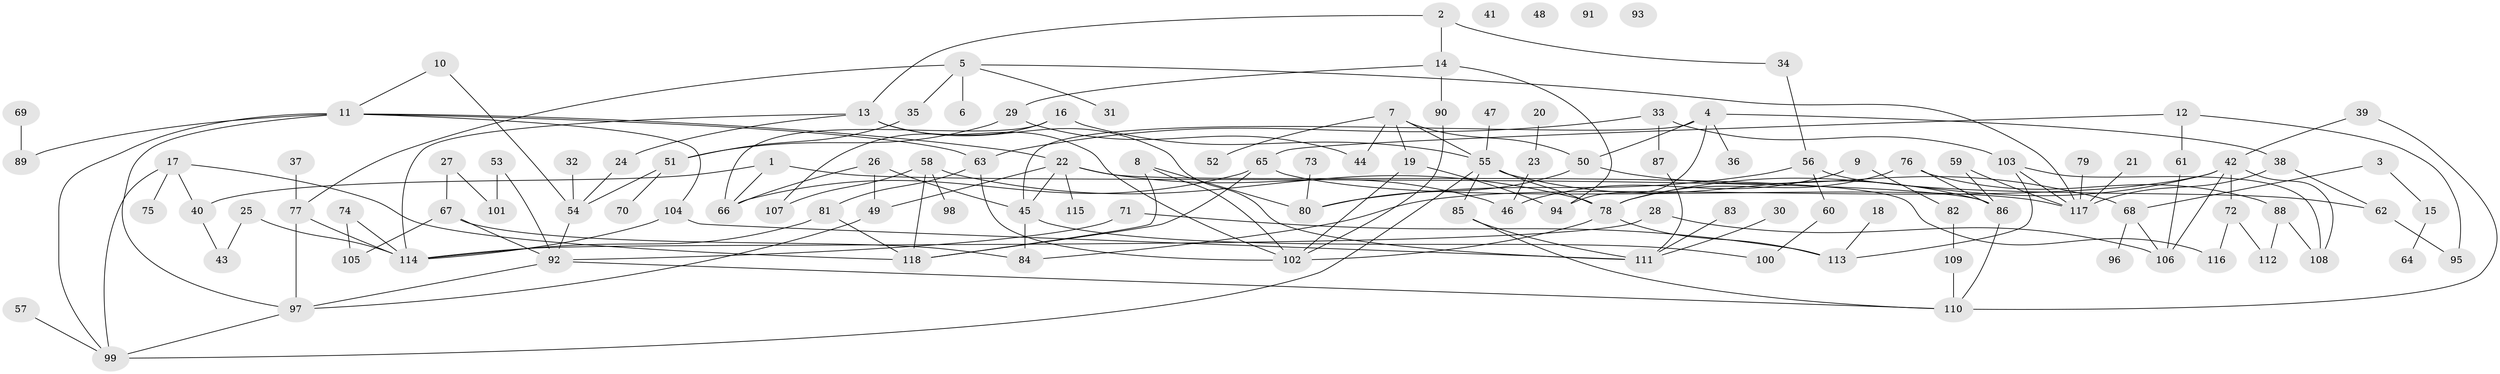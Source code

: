// Generated by graph-tools (version 1.1) at 2025/49/03/09/25 03:49:14]
// undirected, 118 vertices, 169 edges
graph export_dot {
graph [start="1"]
  node [color=gray90,style=filled];
  1;
  2;
  3;
  4;
  5;
  6;
  7;
  8;
  9;
  10;
  11;
  12;
  13;
  14;
  15;
  16;
  17;
  18;
  19;
  20;
  21;
  22;
  23;
  24;
  25;
  26;
  27;
  28;
  29;
  30;
  31;
  32;
  33;
  34;
  35;
  36;
  37;
  38;
  39;
  40;
  41;
  42;
  43;
  44;
  45;
  46;
  47;
  48;
  49;
  50;
  51;
  52;
  53;
  54;
  55;
  56;
  57;
  58;
  59;
  60;
  61;
  62;
  63;
  64;
  65;
  66;
  67;
  68;
  69;
  70;
  71;
  72;
  73;
  74;
  75;
  76;
  77;
  78;
  79;
  80;
  81;
  82;
  83;
  84;
  85;
  86;
  87;
  88;
  89;
  90;
  91;
  92;
  93;
  94;
  95;
  96;
  97;
  98;
  99;
  100;
  101;
  102;
  103;
  104;
  105;
  106;
  107;
  108;
  109;
  110;
  111;
  112;
  113;
  114;
  115;
  116;
  117;
  118;
  1 -- 40;
  1 -- 66;
  1 -- 86;
  2 -- 13;
  2 -- 14;
  2 -- 34;
  3 -- 15;
  3 -- 68;
  4 -- 36;
  4 -- 38;
  4 -- 45;
  4 -- 50;
  4 -- 94;
  5 -- 6;
  5 -- 31;
  5 -- 35;
  5 -- 77;
  5 -- 117;
  7 -- 19;
  7 -- 44;
  7 -- 50;
  7 -- 52;
  7 -- 55;
  8 -- 80;
  8 -- 102;
  8 -- 118;
  9 -- 46;
  9 -- 82;
  10 -- 11;
  10 -- 54;
  11 -- 22;
  11 -- 63;
  11 -- 89;
  11 -- 97;
  11 -- 99;
  11 -- 104;
  12 -- 61;
  12 -- 65;
  12 -- 95;
  13 -- 24;
  13 -- 102;
  13 -- 111;
  13 -- 114;
  14 -- 29;
  14 -- 90;
  14 -- 94;
  15 -- 64;
  16 -- 55;
  16 -- 66;
  16 -- 107;
  17 -- 40;
  17 -- 75;
  17 -- 99;
  17 -- 118;
  18 -- 113;
  19 -- 94;
  19 -- 102;
  20 -- 23;
  21 -- 117;
  22 -- 45;
  22 -- 46;
  22 -- 49;
  22 -- 115;
  22 -- 116;
  23 -- 46;
  24 -- 54;
  25 -- 43;
  25 -- 114;
  26 -- 45;
  26 -- 49;
  26 -- 66;
  27 -- 67;
  27 -- 101;
  28 -- 106;
  28 -- 114;
  29 -- 44;
  29 -- 51;
  30 -- 111;
  32 -- 54;
  33 -- 63;
  33 -- 87;
  33 -- 103;
  34 -- 56;
  35 -- 51;
  37 -- 77;
  38 -- 62;
  38 -- 117;
  39 -- 42;
  39 -- 110;
  40 -- 43;
  42 -- 72;
  42 -- 78;
  42 -- 84;
  42 -- 106;
  42 -- 108;
  45 -- 84;
  45 -- 100;
  47 -- 55;
  49 -- 97;
  50 -- 68;
  50 -- 80;
  51 -- 54;
  51 -- 70;
  53 -- 92;
  53 -- 101;
  54 -- 92;
  55 -- 78;
  55 -- 85;
  55 -- 86;
  55 -- 99;
  56 -- 60;
  56 -- 62;
  56 -- 80;
  57 -- 99;
  58 -- 78;
  58 -- 98;
  58 -- 107;
  58 -- 118;
  59 -- 86;
  59 -- 117;
  60 -- 100;
  61 -- 106;
  62 -- 95;
  63 -- 81;
  63 -- 102;
  65 -- 66;
  65 -- 117;
  65 -- 118;
  67 -- 84;
  67 -- 92;
  67 -- 105;
  68 -- 96;
  68 -- 106;
  69 -- 89;
  71 -- 92;
  71 -- 113;
  72 -- 112;
  72 -- 116;
  73 -- 80;
  74 -- 105;
  74 -- 114;
  76 -- 78;
  76 -- 86;
  76 -- 88;
  77 -- 97;
  77 -- 114;
  78 -- 102;
  78 -- 113;
  79 -- 117;
  81 -- 114;
  81 -- 118;
  82 -- 109;
  83 -- 111;
  85 -- 110;
  85 -- 111;
  86 -- 110;
  87 -- 111;
  88 -- 108;
  88 -- 112;
  90 -- 102;
  92 -- 97;
  92 -- 110;
  97 -- 99;
  103 -- 108;
  103 -- 113;
  103 -- 117;
  104 -- 111;
  104 -- 114;
  109 -- 110;
}

